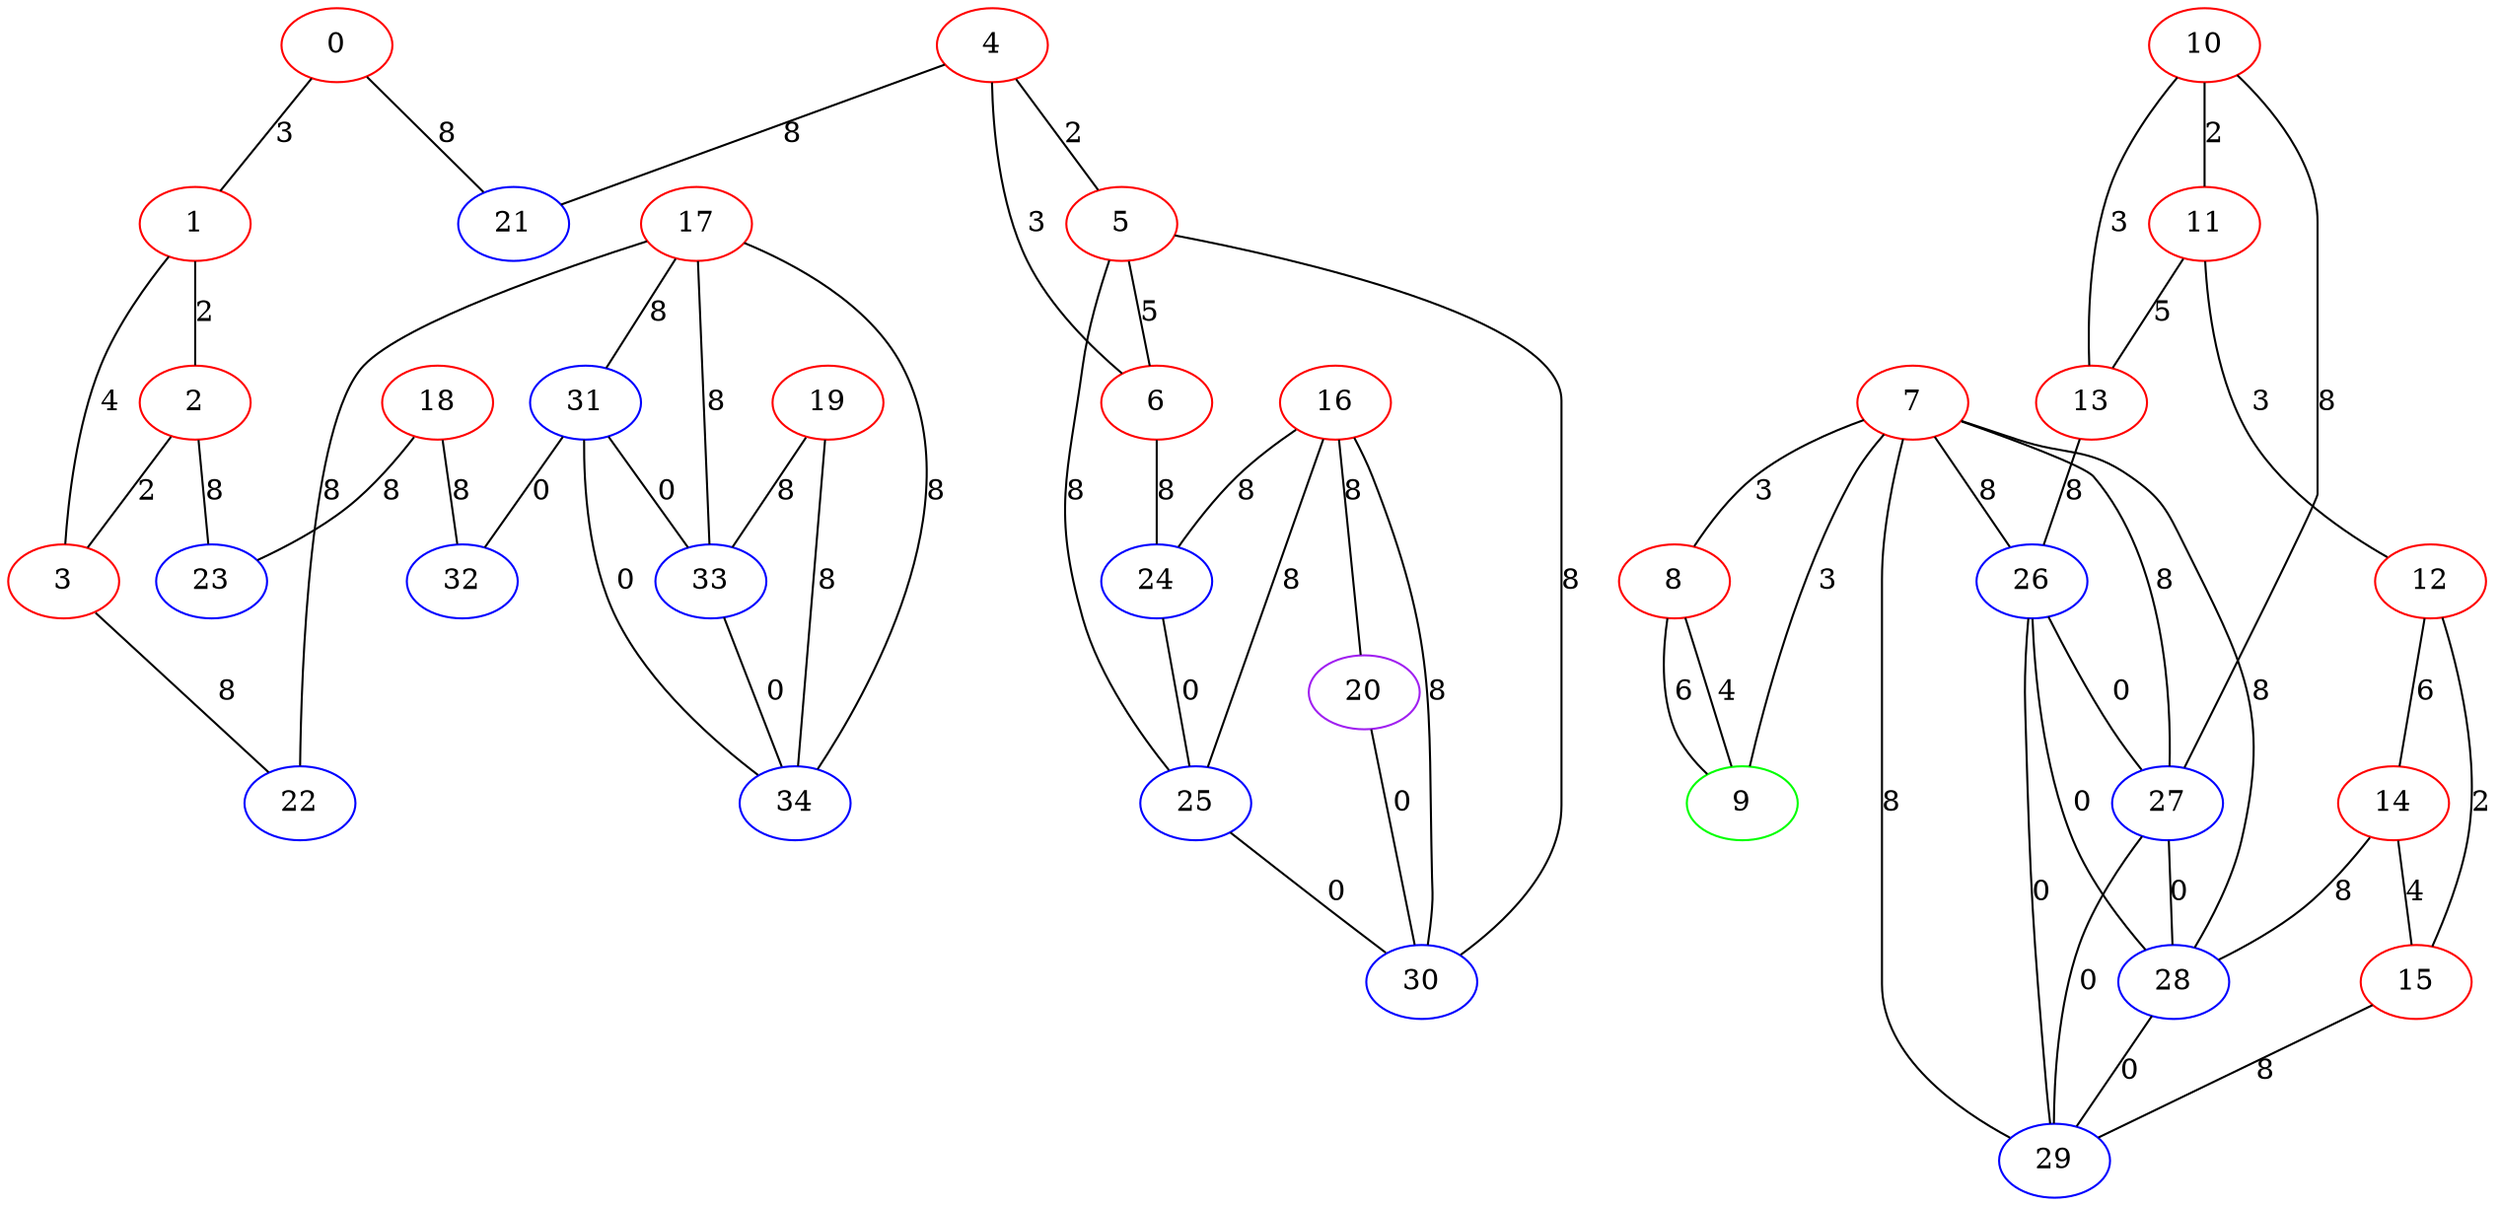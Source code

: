 graph "" {
0 [color=red, weight=1];
1 [color=red, weight=1];
2 [color=red, weight=1];
3 [color=red, weight=1];
4 [color=red, weight=1];
5 [color=red, weight=1];
6 [color=red, weight=1];
7 [color=red, weight=1];
8 [color=red, weight=1];
9 [color=green, weight=2];
10 [color=red, weight=1];
11 [color=red, weight=1];
12 [color=red, weight=1];
13 [color=red, weight=1];
14 [color=red, weight=1];
15 [color=red, weight=1];
16 [color=red, weight=1];
17 [color=red, weight=1];
18 [color=red, weight=1];
19 [color=red, weight=1];
20 [color=purple, weight=4];
21 [color=blue, weight=3];
22 [color=blue, weight=3];
23 [color=blue, weight=3];
24 [color=blue, weight=3];
25 [color=blue, weight=3];
26 [color=blue, weight=3];
27 [color=blue, weight=3];
28 [color=blue, weight=3];
29 [color=blue, weight=3];
30 [color=blue, weight=3];
31 [color=blue, weight=3];
32 [color=blue, weight=3];
33 [color=blue, weight=3];
34 [color=blue, weight=3];
0 -- 1  [key=0, label=3];
0 -- 21  [key=0, label=8];
1 -- 2  [key=0, label=2];
1 -- 3  [key=0, label=4];
2 -- 3  [key=0, label=2];
2 -- 23  [key=0, label=8];
3 -- 22  [key=0, label=8];
4 -- 5  [key=0, label=2];
4 -- 6  [key=0, label=3];
4 -- 21  [key=0, label=8];
5 -- 25  [key=0, label=8];
5 -- 30  [key=0, label=8];
5 -- 6  [key=0, label=5];
6 -- 24  [key=0, label=8];
7 -- 8  [key=0, label=3];
7 -- 9  [key=0, label=3];
7 -- 26  [key=0, label=8];
7 -- 27  [key=0, label=8];
7 -- 28  [key=0, label=8];
7 -- 29  [key=0, label=8];
8 -- 9  [key=0, label=4];
8 -- 9  [key=1, label=6];
10 -- 27  [key=0, label=8];
10 -- 11  [key=0, label=2];
10 -- 13  [key=0, label=3];
11 -- 12  [key=0, label=3];
11 -- 13  [key=0, label=5];
12 -- 14  [key=0, label=6];
12 -- 15  [key=0, label=2];
13 -- 26  [key=0, label=8];
14 -- 28  [key=0, label=8];
14 -- 15  [key=0, label=4];
15 -- 29  [key=0, label=8];
16 -- 24  [key=0, label=8];
16 -- 25  [key=0, label=8];
16 -- 20  [key=0, label=8];
16 -- 30  [key=0, label=8];
17 -- 33  [key=0, label=8];
17 -- 34  [key=0, label=8];
17 -- 22  [key=0, label=8];
17 -- 31  [key=0, label=8];
18 -- 32  [key=0, label=8];
18 -- 23  [key=0, label=8];
19 -- 33  [key=0, label=8];
19 -- 34  [key=0, label=8];
20 -- 30  [key=0, label=0];
24 -- 25  [key=0, label=0];
25 -- 30  [key=0, label=0];
26 -- 27  [key=0, label=0];
26 -- 28  [key=0, label=0];
26 -- 29  [key=0, label=0];
27 -- 28  [key=0, label=0];
27 -- 29  [key=0, label=0];
28 -- 29  [key=0, label=0];
31 -- 32  [key=0, label=0];
31 -- 33  [key=0, label=0];
31 -- 34  [key=0, label=0];
33 -- 34  [key=0, label=0];
}
